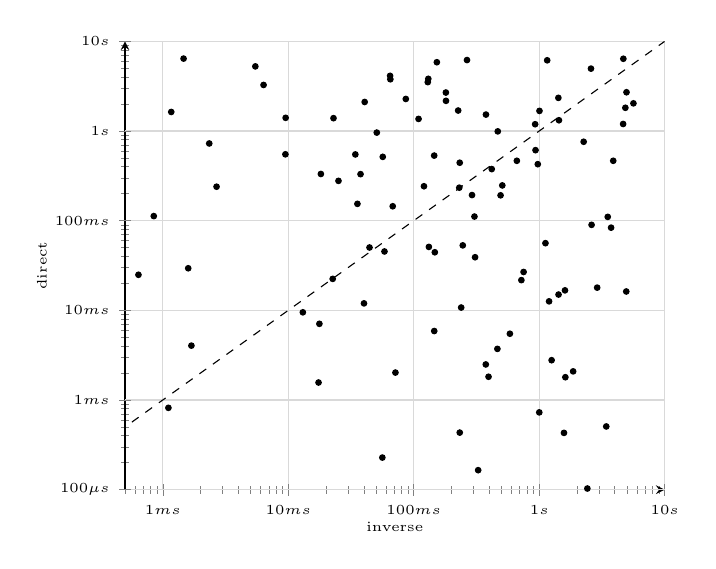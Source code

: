 \begin{tikzpicture}
\begin{axis}[
	font = \tiny,
	axis lines = left,
	axis lines = left,
	grid = major,
	grid style = {draw=gray!30},
	xmode = log,
	ymode = log,
	ymin = 0.1,
	ymax = 10000,
	xmin = 0.5,
	xmax = 10000,
	xlabel = {inverse},
	ylabel = {direct},
	label shift = {-6pt},
	% log ticks with fixed point,
	xtick = {0.1, 1, 10, 100, 1000, 10000, 100000, 1000000, 10000000},
	ytick = {0.1, 1, 10, 100, 1000, 10000, 100000, 1000000, 10000000},
	xticklabels = \empty,
	yticklabels = \empty,
	extra x ticks = {0.1, 1, 10, 100, 1000, 10000, 60000, 600000, 1800000, 3600000},
	extra x tick labels = {$100 {\mu}s$, $1 ms$, $10 ms$, $100 ms$, $1 s$, $10 s$, $1 m.$, $10 m.$, $30 m.$, $1 h$},
	extra y ticks = {0.1, 1, 10, 100, 1000, 10000, 60000, 600000, 1800000, 3600000},
	extra y tick labels = {$100 {\mu}s$, $1 ms$, $10 ms$, $100 ms$, $1 s$, $10 s$, $1 m.$, $10 m.$, $30 m.$, $1 h$},
]
	\addplot [only marks, mark size=1pt] coordinates {
		(17.718, 7.075)
		(1005.46, 1676.596)
		(37.691, 330.383)
		(1.691, 4.041)
		(226.094, 1692.272)
		(13.073, 9.507)
		(17.438, 1.567)
		(1.109, 0.818)
		(974.871, 426.721)
		(928.59, 1190.544)
		(418.742, 376.2)
		(22.947, 1390.977)
		(1122.072, 56.13)
		(56.251, 0.228)
		(1001.881, 0.728)
		(238.96, 10.748)
		(464.424, 3.718)
		(145.723, 5.88)
		(1256.47, 2.78)
		(1426.796, 14.997)
		(721.413, 21.727)
		(40.148, 11.963)
		(25.142, 278.041)
		(304.896, 111.171)
		(492.299, 191.829)
		(1158.273, 6146.995)
		(2.683, 239.357)
		(120.731, 242.125)
		(467.678, 991.057)
		(0.64, 24.926)
		(56.662, 514.963)
		(1.168, 1631.482)
		(584.157, 5.485)
		(246.043, 53.05)
		(18.201, 331.915)
		(1865.007, 2.086)
		(265.883, 6186.447)
		(40.662, 2108.114)
		(34.274, 548.032)
		(0.848, 112.51)
		(1575.859, 0.43)
		(376.517, 1524.931)
		(86.516, 2278.724)
		(291.593, 193.03)
		(2261.899, 759.027)
		(152.93, 5851.097)
		(22.612, 22.434)
		(1199.045, 12.602)
		(2586.557, 4964.105)
		(1.465, 6422.869)
		(147.312, 44.429)
		(1422.375, 2343.251)
		(130.674, 3819.829)
		(1616.693, 1.795)
		(375.401, 2.492)
		(663.824, 465.367)
		(132.072, 50.994)
		(394.885, 1.817)
		(68.043, 144.835)
		(58.468, 45.367)
		(3519.47, 110.292)
		(109.286, 1364.861)
		(308.401, 39.122)
		(71.505, 2.023)
		(232.742, 0.433)
		(65.132, 3777.81)
		(508.285, 247.293)
		(935.278, 611.576)
		(5638.946, 2035.637)
		(1605.749, 16.71)
		(5.468, 5257.365)
		(3742.33, 83.594)
		(4685.734, 6396.273)
		(232.692, 442.976)
		(1437.287, 1318.054)
		(4965.51, 2705.9)
		(4943.175, 16.229)
		(3425.153, 0.507)
		(326.374, 0.165)
		(6.359, 3265.098)
		(2.346, 726.469)
		(751.451, 26.79)
		(129.473, 3509.905)
		(230.746, 233.325)
		(2898.458, 17.923)
		(9.534, 1402.721)
		(145.604, 532.045)
		(9.493, 549.854)
		(180.826, 2169.773)
		(4666.582, 1198.119)
		(2615.879, 89.852)
		(44.431, 50.235)
		(35.596, 154.086)
		(50.781, 960.554)
		(64.83, 4125.794)
		(2421.264, 0.103)
		(3892.228, 465.486)
		(4861.731, 1816.814)
		(180.444, 2685.891)
		(1.595, 29.464)
	};
	\addplot+ [mark=none, black, dashed, domain=0.1:10000] {x};
\end{axis}
\end{tikzpicture}
